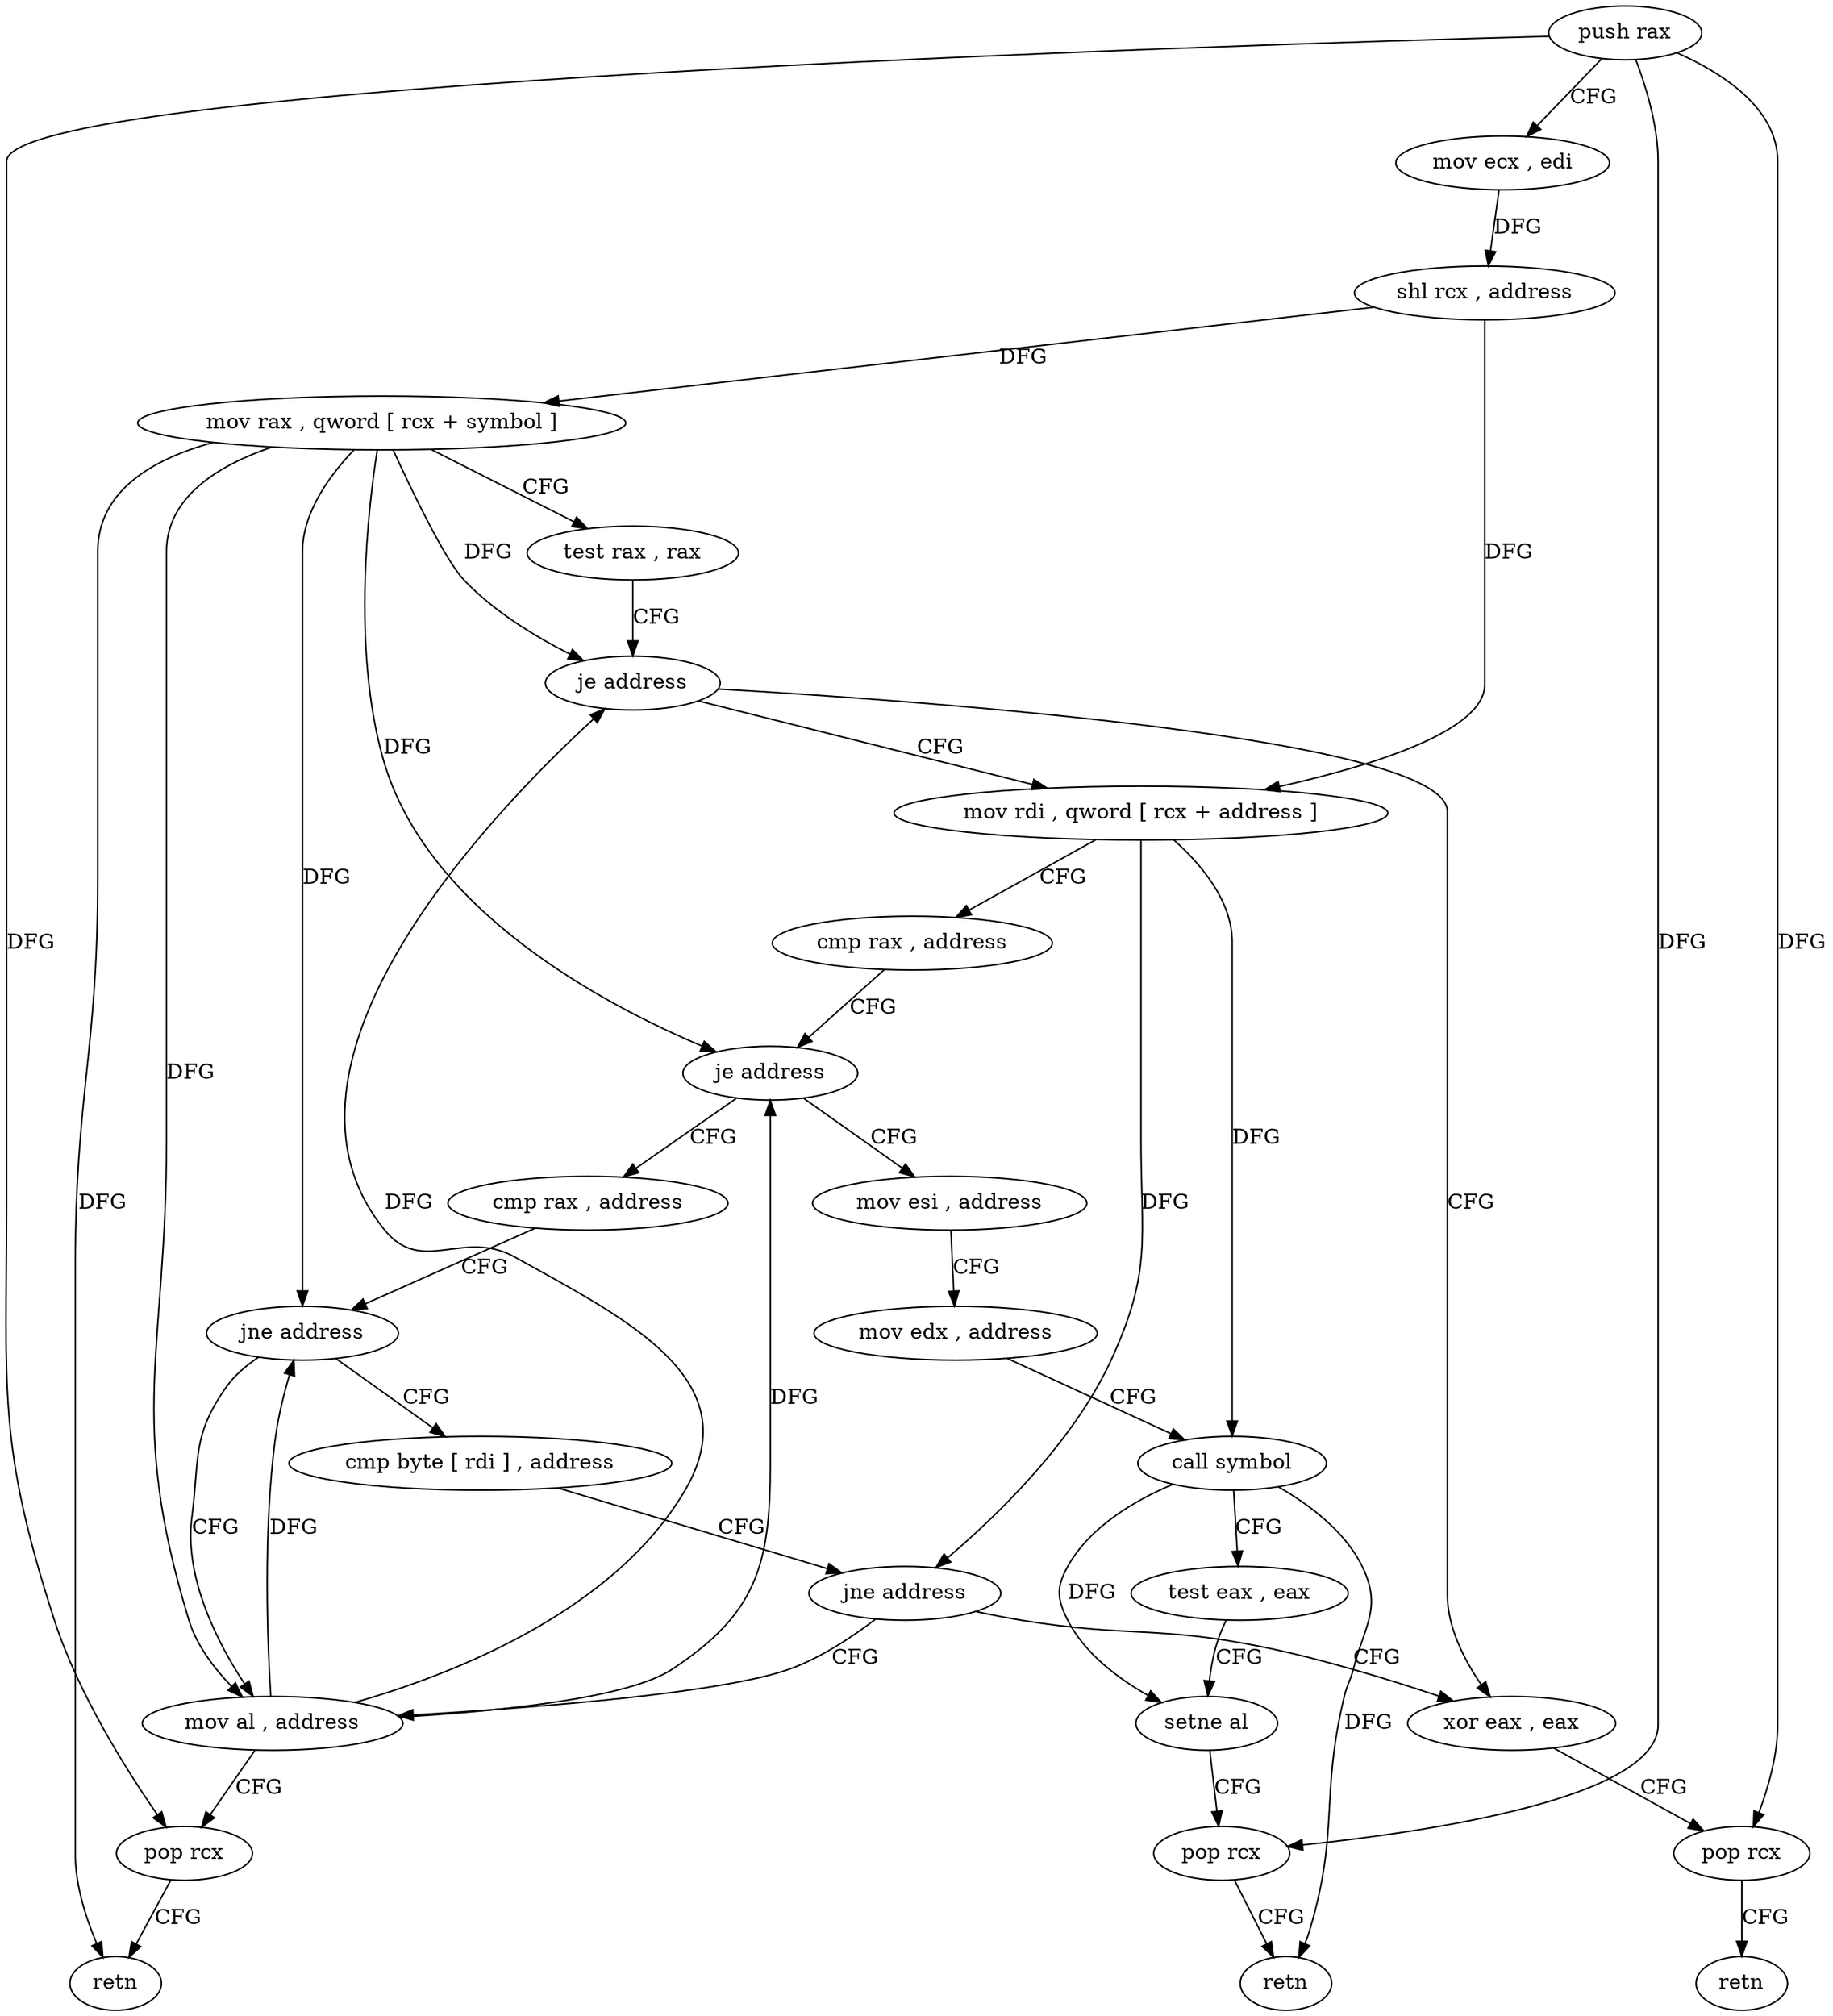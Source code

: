 digraph "func" {
"4211328" [label = "push rax" ]
"4211329" [label = "mov ecx , edi" ]
"4211331" [label = "shl rcx , address" ]
"4211335" [label = "mov rax , qword [ rcx + symbol ]" ]
"4211342" [label = "test rax , rax" ]
"4211345" [label = "je address" ]
"4211371" [label = "xor eax , eax" ]
"4211347" [label = "mov rdi , qword [ rcx + address ]" ]
"4211373" [label = "pop rcx" ]
"4211374" [label = "retn" ]
"4211354" [label = "cmp rax , address" ]
"4211358" [label = "je address" ]
"4211379" [label = "mov esi , address" ]
"4211360" [label = "cmp rax , address" ]
"4211384" [label = "mov edx , address" ]
"4211389" [label = "call symbol" ]
"4211394" [label = "test eax , eax" ]
"4211396" [label = "setne al" ]
"4211399" [label = "pop rcx" ]
"4211400" [label = "retn" ]
"4211364" [label = "jne address" ]
"4211375" [label = "mov al , address" ]
"4211366" [label = "cmp byte [ rdi ] , address" ]
"4211377" [label = "pop rcx" ]
"4211378" [label = "retn" ]
"4211369" [label = "jne address" ]
"4211328" -> "4211329" [ label = "CFG" ]
"4211328" -> "4211373" [ label = "DFG" ]
"4211328" -> "4211399" [ label = "DFG" ]
"4211328" -> "4211377" [ label = "DFG" ]
"4211329" -> "4211331" [ label = "DFG" ]
"4211331" -> "4211335" [ label = "DFG" ]
"4211331" -> "4211347" [ label = "DFG" ]
"4211335" -> "4211342" [ label = "CFG" ]
"4211335" -> "4211345" [ label = "DFG" ]
"4211335" -> "4211358" [ label = "DFG" ]
"4211335" -> "4211364" [ label = "DFG" ]
"4211335" -> "4211375" [ label = "DFG" ]
"4211335" -> "4211378" [ label = "DFG" ]
"4211342" -> "4211345" [ label = "CFG" ]
"4211345" -> "4211371" [ label = "CFG" ]
"4211345" -> "4211347" [ label = "CFG" ]
"4211371" -> "4211373" [ label = "CFG" ]
"4211347" -> "4211354" [ label = "CFG" ]
"4211347" -> "4211389" [ label = "DFG" ]
"4211347" -> "4211369" [ label = "DFG" ]
"4211373" -> "4211374" [ label = "CFG" ]
"4211354" -> "4211358" [ label = "CFG" ]
"4211358" -> "4211379" [ label = "CFG" ]
"4211358" -> "4211360" [ label = "CFG" ]
"4211379" -> "4211384" [ label = "CFG" ]
"4211360" -> "4211364" [ label = "CFG" ]
"4211384" -> "4211389" [ label = "CFG" ]
"4211389" -> "4211394" [ label = "CFG" ]
"4211389" -> "4211396" [ label = "DFG" ]
"4211389" -> "4211400" [ label = "DFG" ]
"4211394" -> "4211396" [ label = "CFG" ]
"4211396" -> "4211399" [ label = "CFG" ]
"4211399" -> "4211400" [ label = "CFG" ]
"4211364" -> "4211375" [ label = "CFG" ]
"4211364" -> "4211366" [ label = "CFG" ]
"4211375" -> "4211377" [ label = "CFG" ]
"4211375" -> "4211345" [ label = "DFG" ]
"4211375" -> "4211358" [ label = "DFG" ]
"4211375" -> "4211364" [ label = "DFG" ]
"4211366" -> "4211369" [ label = "CFG" ]
"4211377" -> "4211378" [ label = "CFG" ]
"4211369" -> "4211375" [ label = "CFG" ]
"4211369" -> "4211371" [ label = "CFG" ]
}
